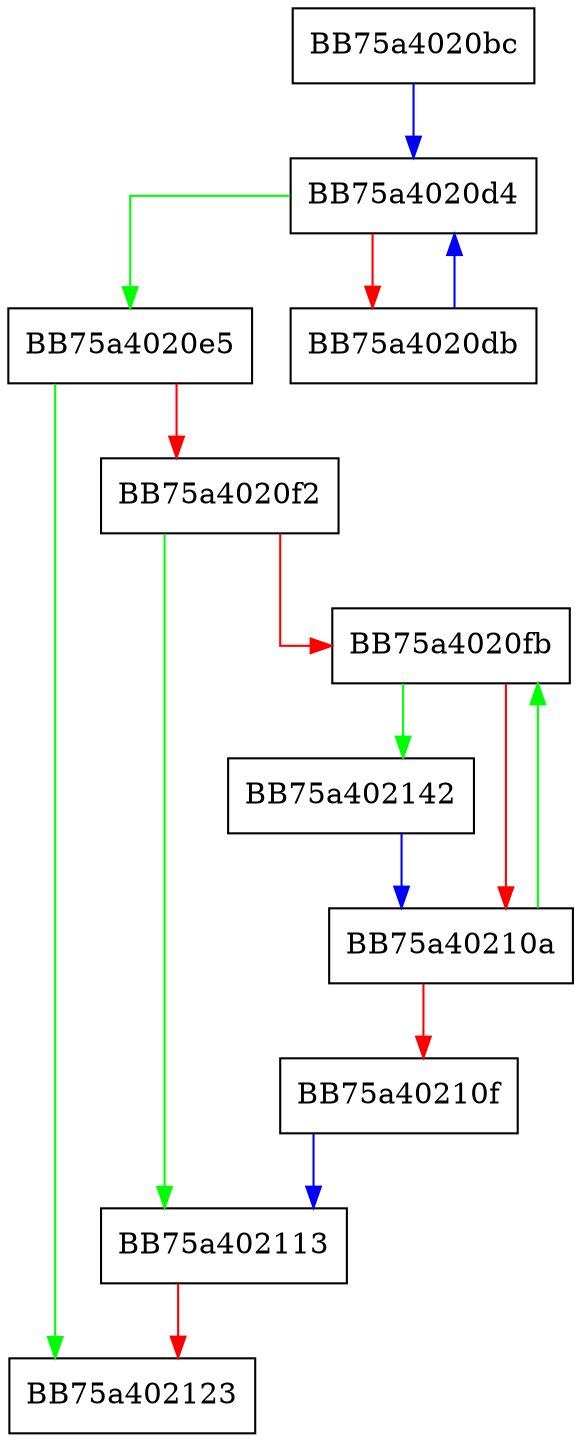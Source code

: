 digraph _Tidy {
  node [shape="box"];
  graph [splines=ortho];
  BB75a4020bc -> BB75a4020d4 [color="blue"];
  BB75a4020d4 -> BB75a4020e5 [color="green"];
  BB75a4020d4 -> BB75a4020db [color="red"];
  BB75a4020db -> BB75a4020d4 [color="blue"];
  BB75a4020e5 -> BB75a402123 [color="green"];
  BB75a4020e5 -> BB75a4020f2 [color="red"];
  BB75a4020f2 -> BB75a402113 [color="green"];
  BB75a4020f2 -> BB75a4020fb [color="red"];
  BB75a4020fb -> BB75a402142 [color="green"];
  BB75a4020fb -> BB75a40210a [color="red"];
  BB75a40210a -> BB75a4020fb [color="green"];
  BB75a40210a -> BB75a40210f [color="red"];
  BB75a40210f -> BB75a402113 [color="blue"];
  BB75a402113 -> BB75a402123 [color="red"];
  BB75a402142 -> BB75a40210a [color="blue"];
}